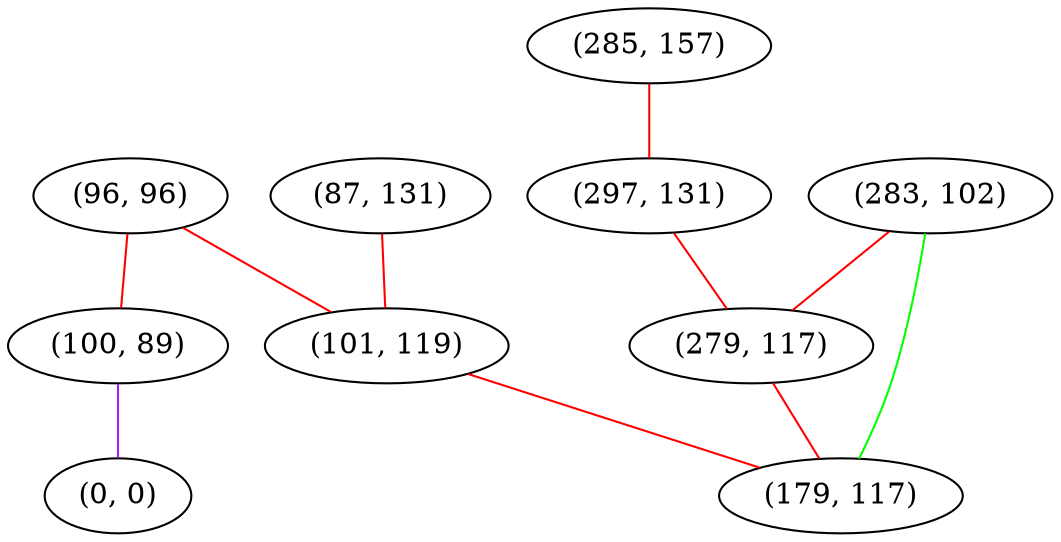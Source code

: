 graph "" {
"(96, 96)";
"(285, 157)";
"(297, 131)";
"(283, 102)";
"(87, 131)";
"(279, 117)";
"(100, 89)";
"(0, 0)";
"(101, 119)";
"(179, 117)";
"(96, 96)" -- "(101, 119)"  [color=red, key=0, weight=1];
"(96, 96)" -- "(100, 89)"  [color=red, key=0, weight=1];
"(285, 157)" -- "(297, 131)"  [color=red, key=0, weight=1];
"(297, 131)" -- "(279, 117)"  [color=red, key=0, weight=1];
"(283, 102)" -- "(279, 117)"  [color=red, key=0, weight=1];
"(283, 102)" -- "(179, 117)"  [color=green, key=0, weight=2];
"(87, 131)" -- "(101, 119)"  [color=red, key=0, weight=1];
"(279, 117)" -- "(179, 117)"  [color=red, key=0, weight=1];
"(100, 89)" -- "(0, 0)"  [color=purple, key=0, weight=4];
"(101, 119)" -- "(179, 117)"  [color=red, key=0, weight=1];
}
